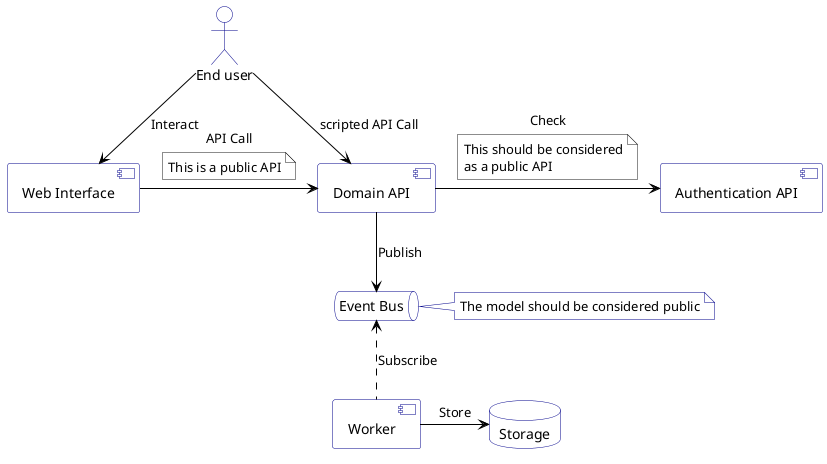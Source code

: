 @startuml
<style>
' TODO: Export to a generic style sheet
componentDiagram {
    LineColor darkblue
    TextColor blue
    BackGroundColor white
    arrow {
        LineColor black
    }
}
note {
  BackGroundColor white
}
document {
  BackGroundColor white
}


</style>


actor       "End user" as user
component   "Web Interface" as ui
component   "Domain API" as entrypoint
component   "Authentication API" as auth_api
queue       "Event Bus" as bus
note right
 The model should be considered public
end note
component   "Worker" as worker
database    "Storage" as db


user        --> entrypoint   : scripted API Call
user        --> ui           : Interact
ui          -> entrypoint   : API Call
note on link
 This is a public API
end note

entrypoint  -> auth_api     : Check
note on link
 This should be considered
 as a public API
end note

entrypoint  --> bus         : Publish
bus         <.. worker      : Subscribe
worker      -> db           : Store

@enduml
